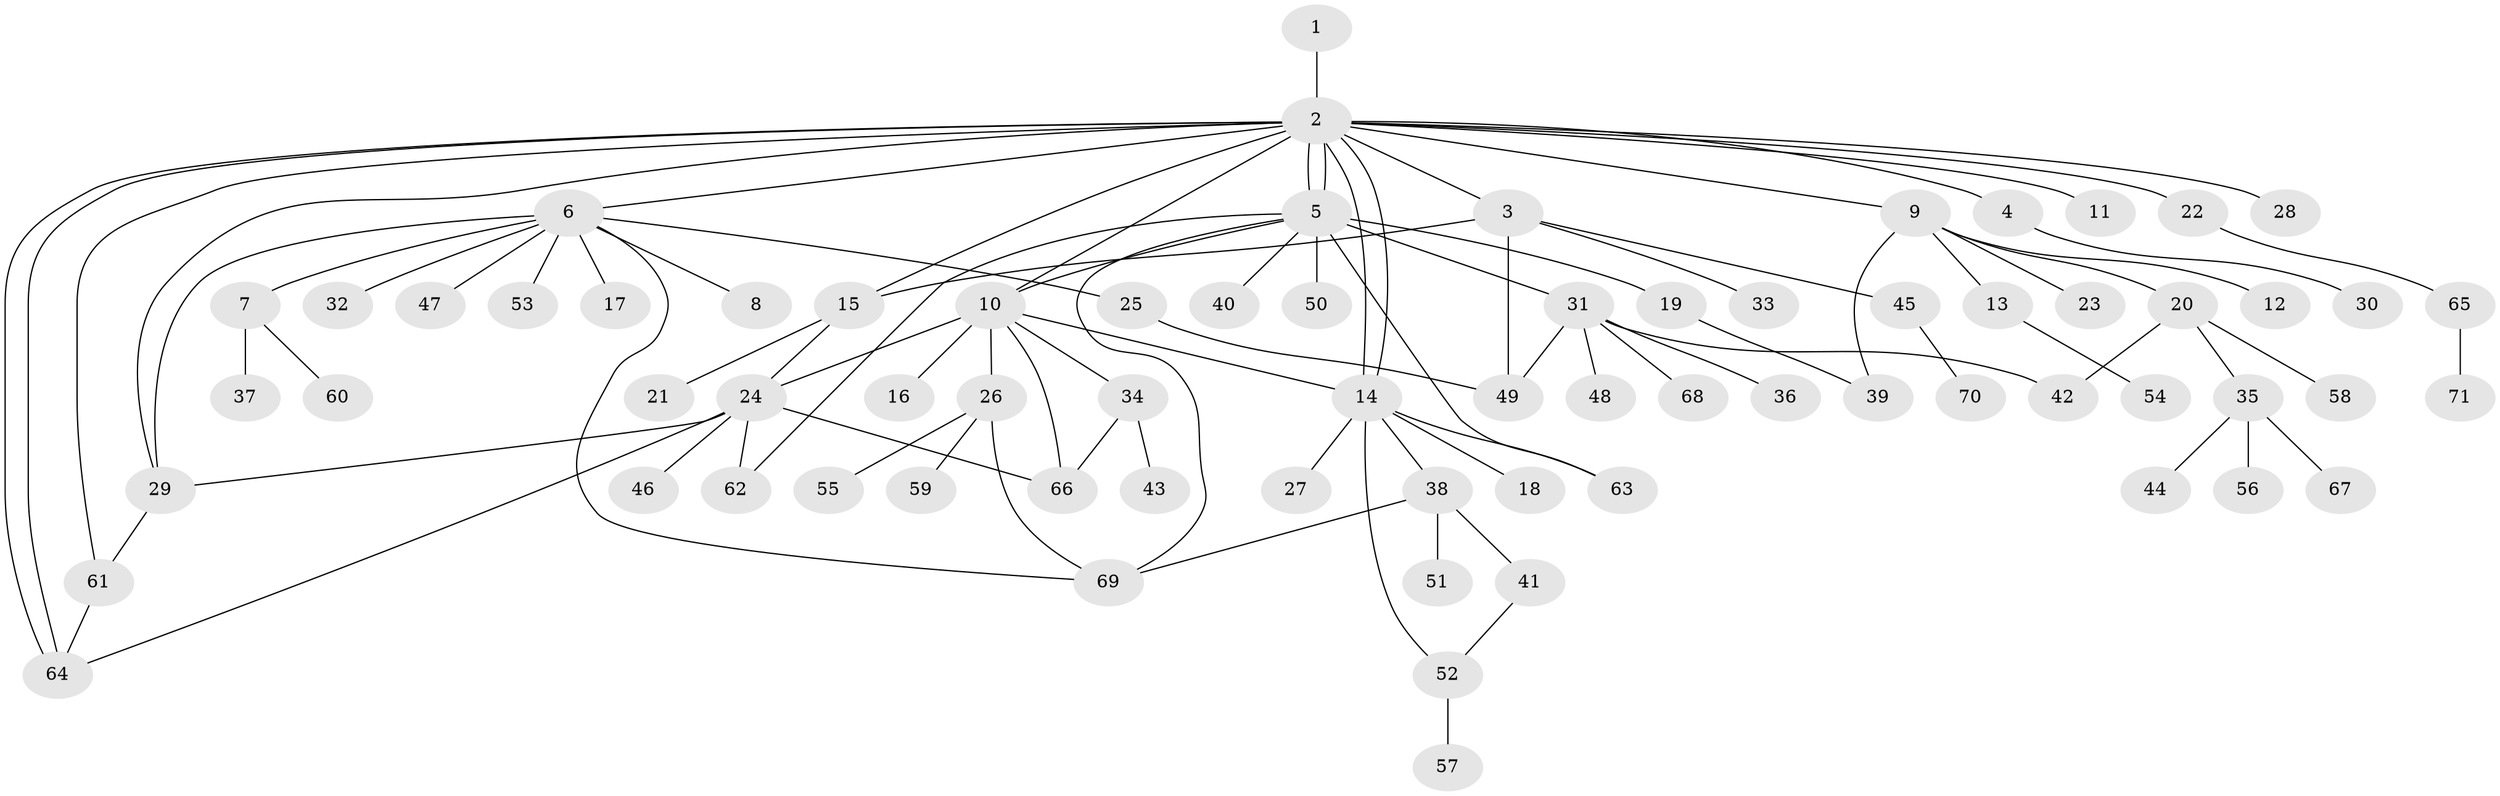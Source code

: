 // coarse degree distribution, {2: 0.23333333333333334, 10: 0.03333333333333333, 4: 0.13333333333333333, 1: 0.23333333333333334, 6: 0.06666666666666667, 7: 0.03333333333333333, 5: 0.06666666666666667, 3: 0.2}
// Generated by graph-tools (version 1.1) at 2025/50/03/04/25 22:50:09]
// undirected, 71 vertices, 94 edges
graph export_dot {
  node [color=gray90,style=filled];
  1;
  2;
  3;
  4;
  5;
  6;
  7;
  8;
  9;
  10;
  11;
  12;
  13;
  14;
  15;
  16;
  17;
  18;
  19;
  20;
  21;
  22;
  23;
  24;
  25;
  26;
  27;
  28;
  29;
  30;
  31;
  32;
  33;
  34;
  35;
  36;
  37;
  38;
  39;
  40;
  41;
  42;
  43;
  44;
  45;
  46;
  47;
  48;
  49;
  50;
  51;
  52;
  53;
  54;
  55;
  56;
  57;
  58;
  59;
  60;
  61;
  62;
  63;
  64;
  65;
  66;
  67;
  68;
  69;
  70;
  71;
  1 -- 2;
  2 -- 3;
  2 -- 4;
  2 -- 5;
  2 -- 5;
  2 -- 6;
  2 -- 9;
  2 -- 10;
  2 -- 11;
  2 -- 14;
  2 -- 14;
  2 -- 15;
  2 -- 22;
  2 -- 28;
  2 -- 29;
  2 -- 61;
  2 -- 64;
  2 -- 64;
  3 -- 15;
  3 -- 33;
  3 -- 45;
  3 -- 49;
  4 -- 30;
  5 -- 10;
  5 -- 19;
  5 -- 31;
  5 -- 40;
  5 -- 50;
  5 -- 62;
  5 -- 63;
  5 -- 69;
  6 -- 7;
  6 -- 8;
  6 -- 17;
  6 -- 25;
  6 -- 29;
  6 -- 32;
  6 -- 47;
  6 -- 53;
  6 -- 69;
  7 -- 37;
  7 -- 60;
  9 -- 12;
  9 -- 13;
  9 -- 20;
  9 -- 23;
  9 -- 39;
  10 -- 14;
  10 -- 16;
  10 -- 24;
  10 -- 26;
  10 -- 34;
  10 -- 66;
  13 -- 54;
  14 -- 18;
  14 -- 27;
  14 -- 38;
  14 -- 52;
  14 -- 63;
  15 -- 21;
  15 -- 24;
  19 -- 39;
  20 -- 35;
  20 -- 42;
  20 -- 58;
  22 -- 65;
  24 -- 29;
  24 -- 46;
  24 -- 62;
  24 -- 64;
  24 -- 66;
  25 -- 49;
  26 -- 55;
  26 -- 59;
  26 -- 69;
  29 -- 61;
  31 -- 36;
  31 -- 42;
  31 -- 48;
  31 -- 49;
  31 -- 68;
  34 -- 43;
  34 -- 66;
  35 -- 44;
  35 -- 56;
  35 -- 67;
  38 -- 41;
  38 -- 51;
  38 -- 69;
  41 -- 52;
  45 -- 70;
  52 -- 57;
  61 -- 64;
  65 -- 71;
}
